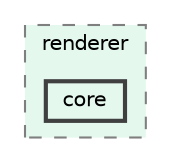 digraph "Lys/src/Lys/renderer/core"
{
 // LATEX_PDF_SIZE
  bgcolor="transparent";
  edge [fontname=Helvetica,fontsize=10,labelfontname=Helvetica,labelfontsize=10];
  node [fontname=Helvetica,fontsize=10,shape=box,height=0.2,width=0.4];
  compound=true
  subgraph clusterdir_ff8b8c8a6f8de840cf1d6ad20a3258be {
    graph [ bgcolor="#e4f8ee", pencolor="grey50", label="renderer", fontname=Helvetica,fontsize=10 style="filled,dashed", URL="dir_ff8b8c8a6f8de840cf1d6ad20a3258be.html",tooltip=""]
  dir_84818e7116999e1ac45c9be95b5d70fb [label="core", fillcolor="#e4f8ee", color="grey25", style="filled,bold", URL="dir_84818e7116999e1ac45c9be95b5d70fb.html",tooltip=""];
  }
}

